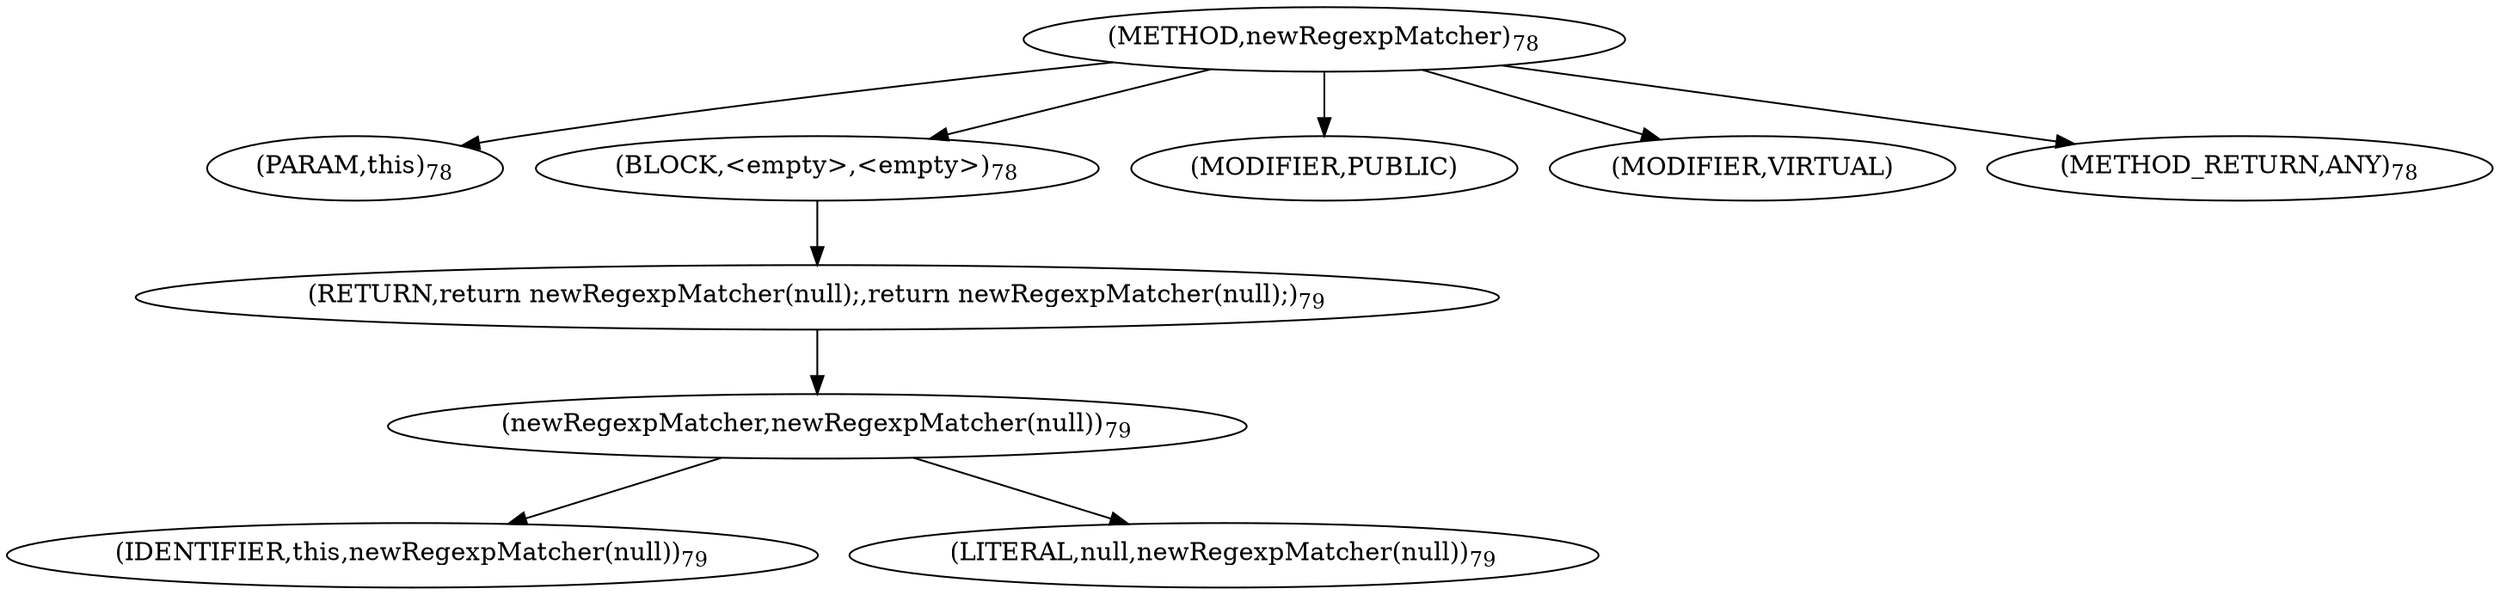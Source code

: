 digraph "newRegexpMatcher" {  
"32" [label = <(METHOD,newRegexpMatcher)<SUB>78</SUB>> ]
"4" [label = <(PARAM,this)<SUB>78</SUB>> ]
"33" [label = <(BLOCK,&lt;empty&gt;,&lt;empty&gt;)<SUB>78</SUB>> ]
"34" [label = <(RETURN,return newRegexpMatcher(null);,return newRegexpMatcher(null);)<SUB>79</SUB>> ]
"35" [label = <(newRegexpMatcher,newRegexpMatcher(null))<SUB>79</SUB>> ]
"3" [label = <(IDENTIFIER,this,newRegexpMatcher(null))<SUB>79</SUB>> ]
"36" [label = <(LITERAL,null,newRegexpMatcher(null))<SUB>79</SUB>> ]
"37" [label = <(MODIFIER,PUBLIC)> ]
"38" [label = <(MODIFIER,VIRTUAL)> ]
"39" [label = <(METHOD_RETURN,ANY)<SUB>78</SUB>> ]
  "32" -> "4" 
  "32" -> "33" 
  "32" -> "37" 
  "32" -> "38" 
  "32" -> "39" 
  "33" -> "34" 
  "34" -> "35" 
  "35" -> "3" 
  "35" -> "36" 
}

